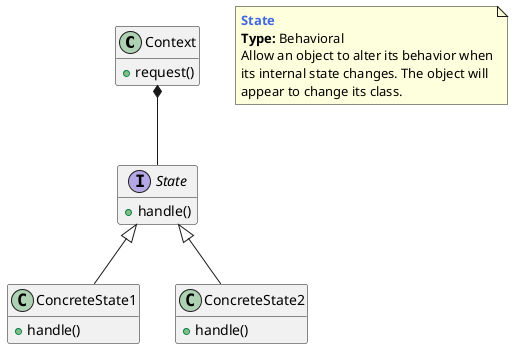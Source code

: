 @startuml STATE

class Context {
    + request()
}

interface State {
    + handle()
}

class ConcreteState1 {
    + handle()
}

class ConcreteState2 {
    + handle()
}

hide empty members

Context *-- State
State <|-- ConcreteState1
State <|-- ConcreteState2

note as N1
    <b><color:royalBlue>State</color></b>
    <b>Type:</b> Behavioral
    Allow an object to alter its behavior when
    its internal state changes. The object will
    appear to change its class.
end note

@enduml
